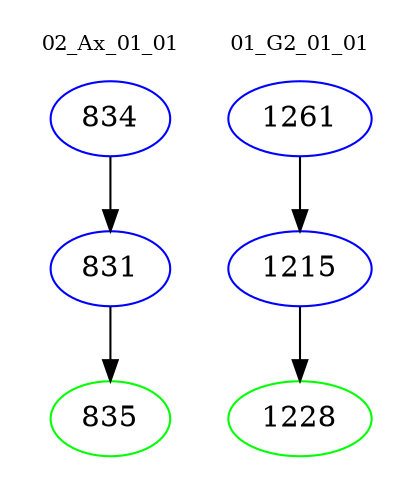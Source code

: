 digraph{
subgraph cluster_0 {
color = white
label = "02_Ax_01_01";
fontsize=10;
T0_834 [label="834", color="blue"]
T0_834 -> T0_831 [color="black"]
T0_831 [label="831", color="blue"]
T0_831 -> T0_835 [color="black"]
T0_835 [label="835", color="green"]
}
subgraph cluster_1 {
color = white
label = "01_G2_01_01";
fontsize=10;
T1_1261 [label="1261", color="blue"]
T1_1261 -> T1_1215 [color="black"]
T1_1215 [label="1215", color="blue"]
T1_1215 -> T1_1228 [color="black"]
T1_1228 [label="1228", color="green"]
}
}

